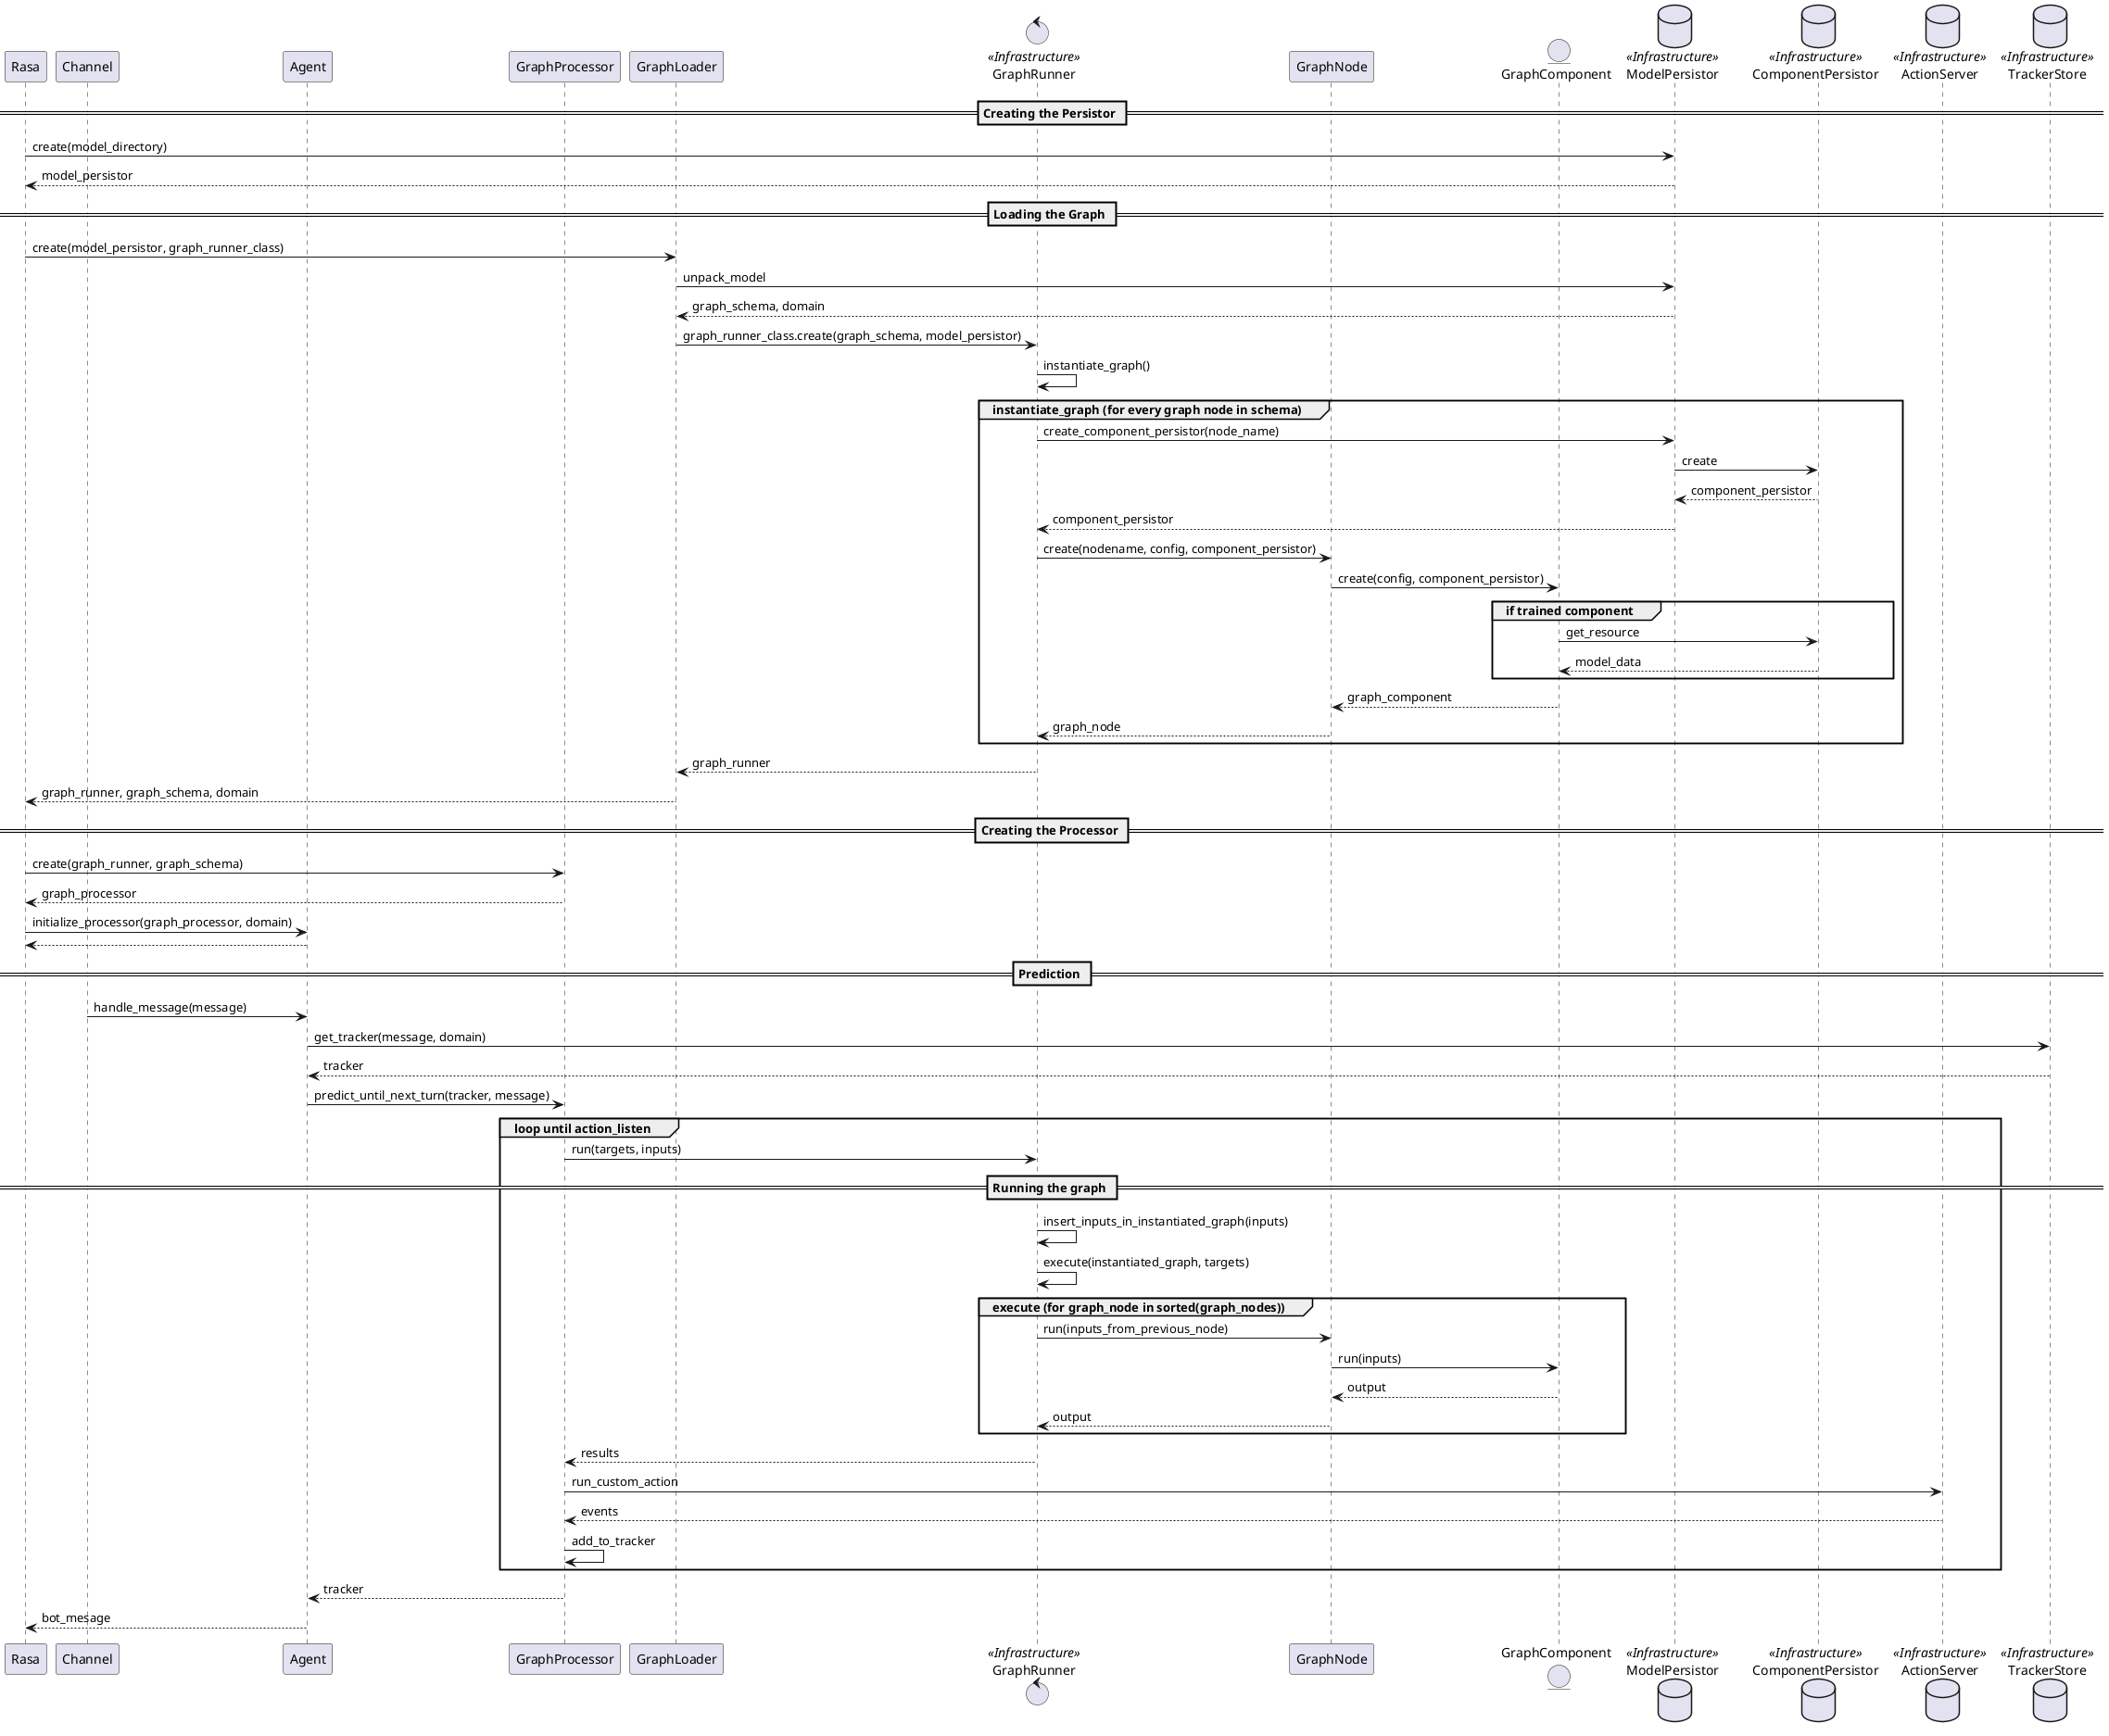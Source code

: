 
@startuml Graph Loading and Prediction


participant Rasa order 1
participant Channel order 2
participant Agent order 3
participant GraphProcessor order 4
participant GraphLoader order 5
control GraphRunner <<Infrastructure>> order 6
participant GraphNode order 7
entity GraphComponent order 8
database ModelPersistor <<Infrastructure>> order 9
database ComponentPersistor <<Infrastructure>> order 10
database ActionServer <<Infrastructure>> order 11
database TrackerStore <<Infrastructure>> order 12


== Creating the Persistor ==
Rasa -> ModelPersistor: create(model_directory)
Rasa <-- ModelPersistor: model_persistor

== Loading the Graph ==
Rasa -> GraphLoader: create(model_persistor, graph_runner_class)

GraphLoader -> ModelPersistor: unpack_model
GraphLoader <-- ModelPersistor: graph_schema, domain

GraphLoader -> GraphRunner: graph_runner_class.create(graph_schema, model_persistor)

GraphRunner -> GraphRunner: instantiate_graph()

group instantiate_graph (for every graph node in schema)

    GraphRunner -> ModelPersistor: create_component_persistor(node_name)
    ModelPersistor -> ComponentPersistor: create
    ModelPersistor <-- ComponentPersistor: component_persistor
    GraphRunner <-- ModelPersistor: component_persistor

    GraphRunner -> GraphNode: create(nodename, config, component_persistor)

    GraphNode -> GraphComponent: create(config, component_persistor)
        group if trained component
            GraphComponent -> ComponentPersistor: get_resource
            GraphComponent <-- ComponentPersistor: model_data
        end
    GraphNode <-- GraphComponent: graph_component

    GraphRunner <-- GraphNode: graph_node
end

GraphLoader <-- GraphRunner: graph_runner
Rasa <-- GraphLoader: graph_runner, graph_schema, domain


== Creating the Processor ==

Rasa -> GraphProcessor: create(graph_runner, graph_schema)
Rasa <-- GraphProcessor: graph_processor

Rasa -> Agent: initialize_processor(graph_processor, domain)
Rasa <-- Agent

== Prediction ==

Channel -> Agent: handle_message(message)
Agent -> TrackerStore: get_tracker(message, domain)
Agent <-- TrackerStore: tracker
Agent -> GraphProcessor: predict_until_next_turn(tracker, message)
group loop until action_listen
    GraphProcessor -> GraphRunner: run(targets, inputs)

    == Running the graph ==
    GraphRunner -> GraphRunner: insert_inputs_in_instantiated_graph(inputs)

    GraphRunner -> GraphRunner: execute(instantiated_graph, targets)

        entity GraphNode

        group execute (for graph_node in sorted(graph_nodes))
            GraphRunner -> GraphNode: run(inputs_from_previous_node)

            GraphNode -> GraphComponent: run(inputs)
            GraphNode <-- GraphComponent: output

            GraphRunner <-- GraphNode: output
        end

    GraphProcessor <-- GraphRunner: results
    GraphProcessor -> ActionServer: run_custom_action
    GraphProcessor <-- ActionServer: events
    GraphProcessor -> GraphProcessor: add_to_tracker
end
Agent <-- GraphProcessor: tracker
Rasa <-- Agent: bot_mesage


@enduml
